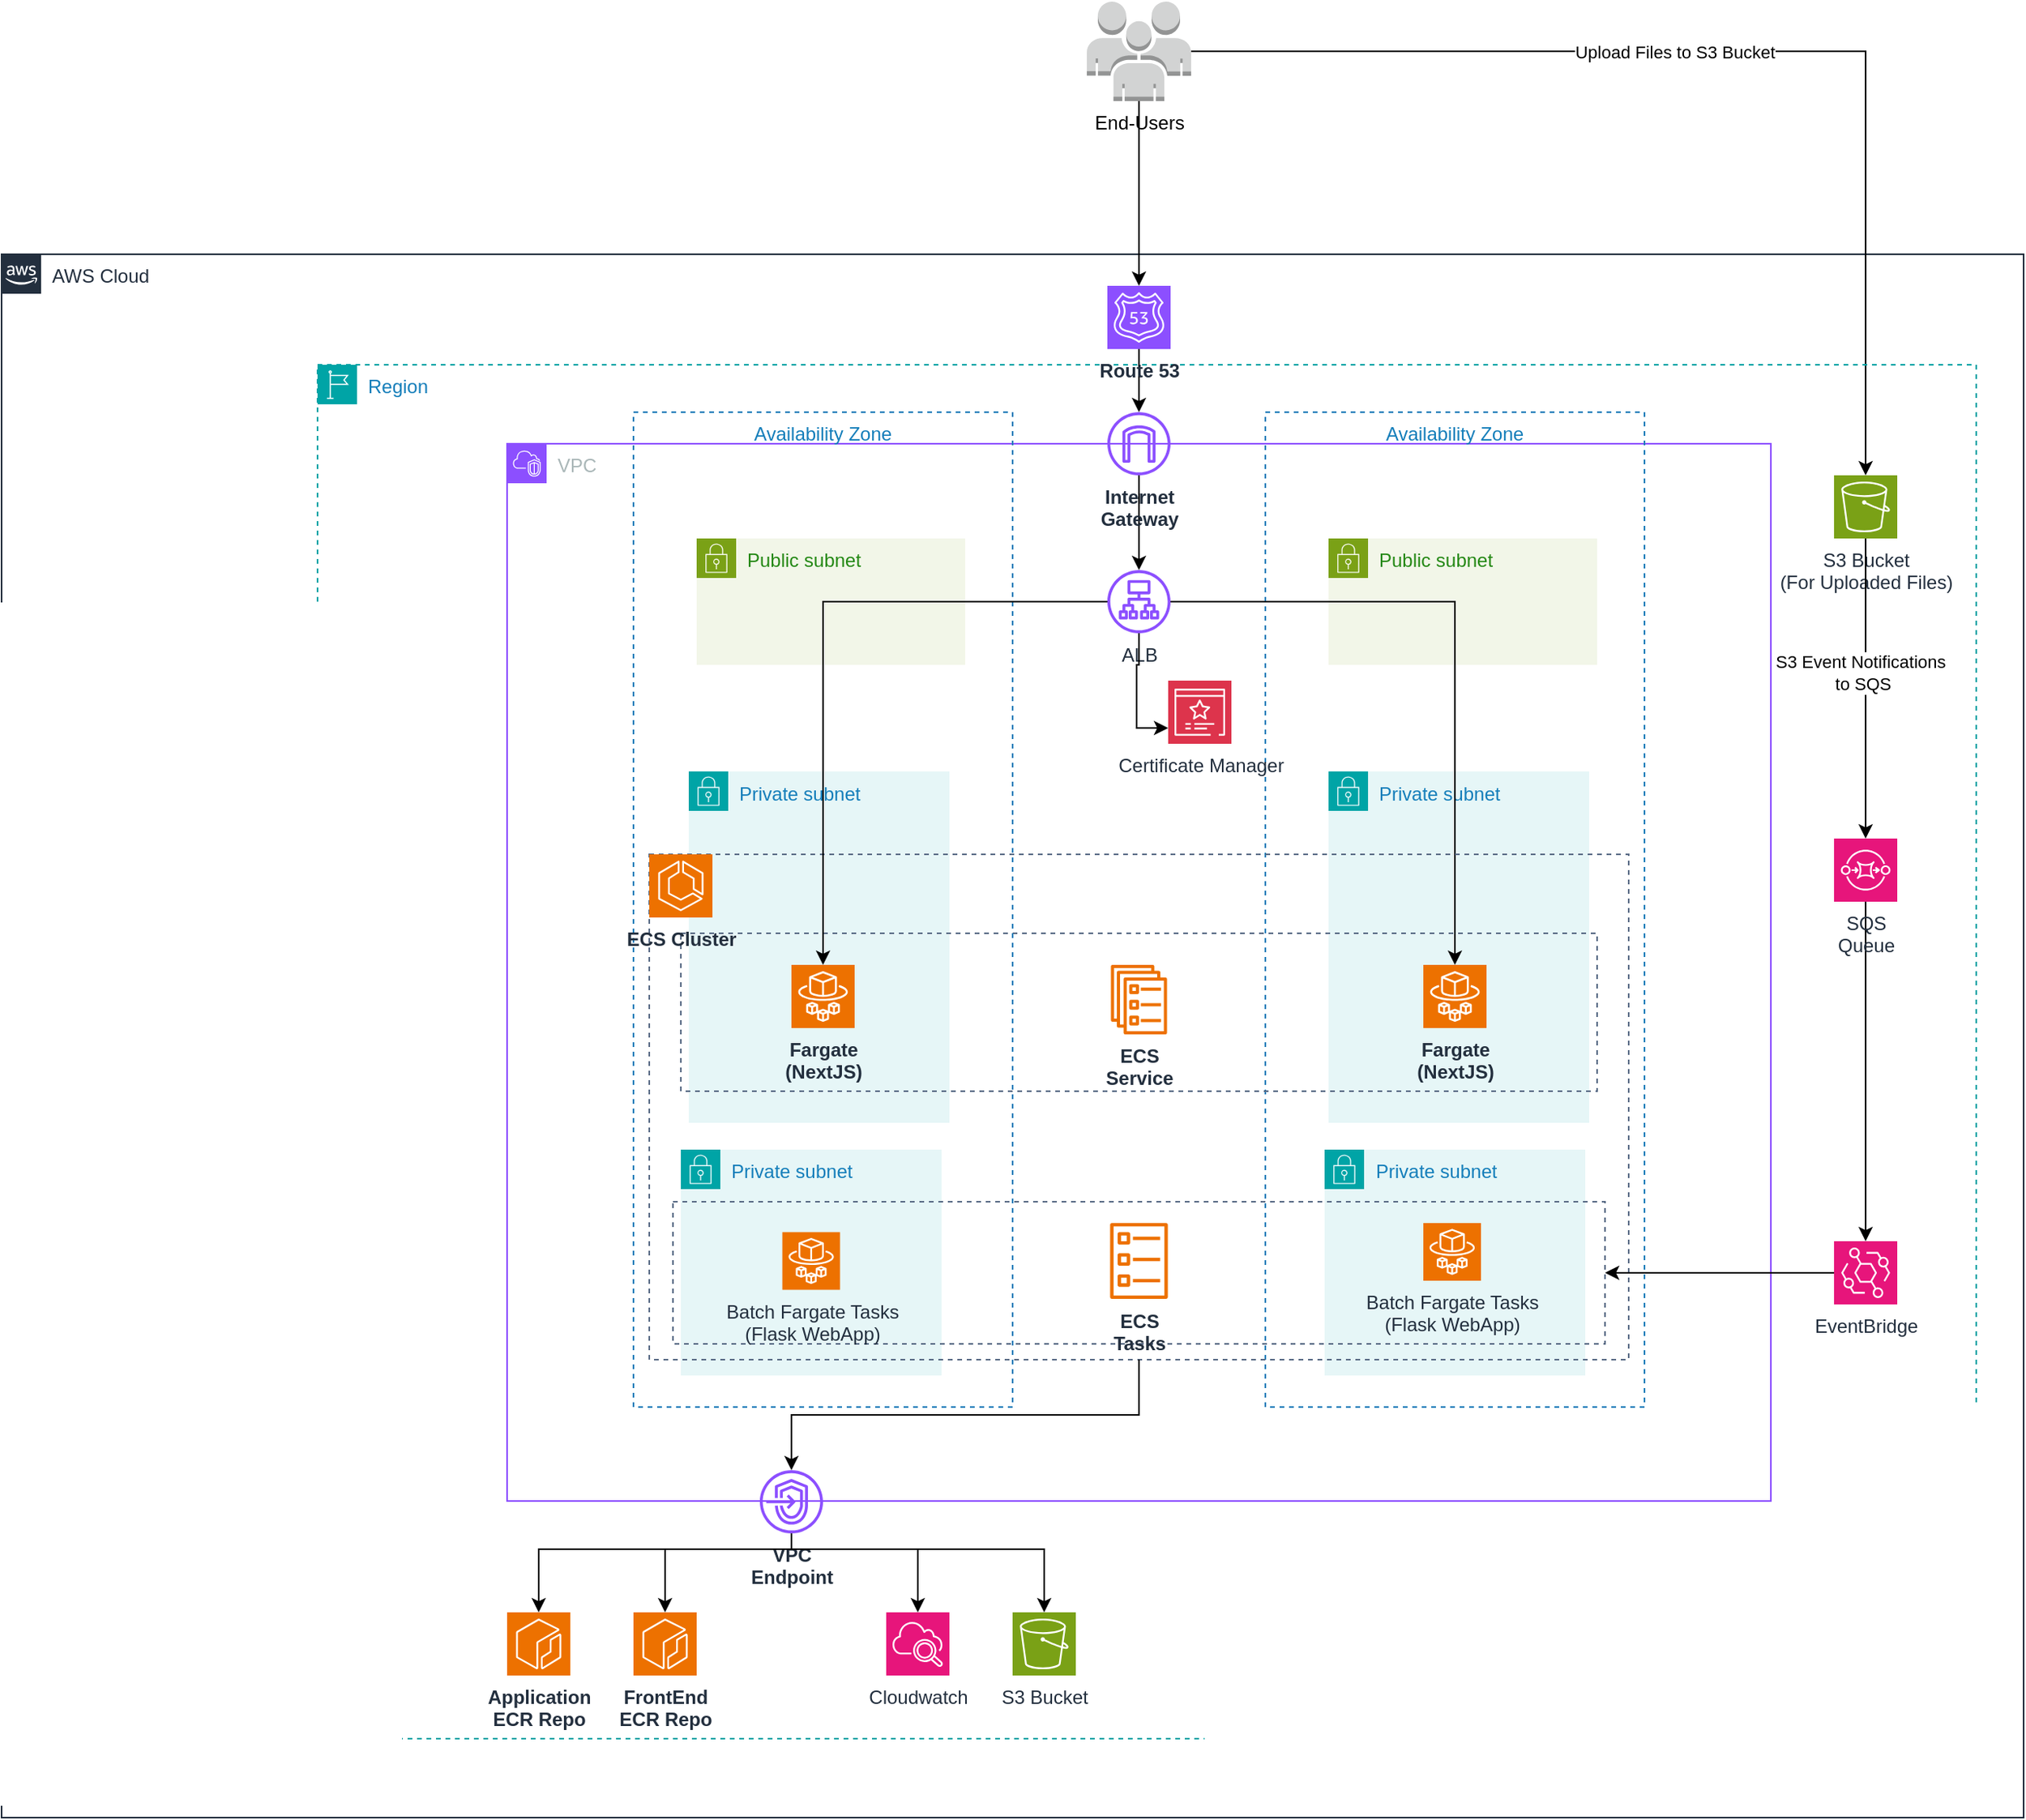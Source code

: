 <mxfile version="26.1.3">
  <diagram name="Page-1" id="fwZsYUebJorru9IJQtLp">
    <mxGraphModel dx="3758" dy="1323" grid="1" gridSize="10" guides="1" tooltips="1" connect="1" arrows="1" fold="1" page="1" pageScale="1" pageWidth="827" pageHeight="1169" math="0" shadow="0">
      <root>
        <mxCell id="0" />
        <mxCell id="1" parent="0" />
        <mxCell id="3tNRU4B8yGld-zbpUipz-1" value="AWS Cloud" style="points=[[0,0],[0.25,0],[0.5,0],[0.75,0],[1,0],[1,0.25],[1,0.5],[1,0.75],[1,1],[0.75,1],[0.5,1],[0.25,1],[0,1],[0,0.75],[0,0.5],[0,0.25]];outlineConnect=0;gradientColor=none;html=1;whiteSpace=wrap;fontSize=12;fontStyle=0;container=0;pointerEvents=0;collapsible=0;recursiveResize=0;shape=mxgraph.aws4.group;grIcon=mxgraph.aws4.group_aws_cloud_alt;strokeColor=#232F3E;fillColor=none;verticalAlign=top;align=left;spacingLeft=30;fontColor=#232F3E;dashed=0;" vertex="1" parent="1">
          <mxGeometry x="-80" y="380" width="1280" height="990" as="geometry" />
        </mxCell>
        <mxCell id="3tNRU4B8yGld-zbpUipz-32" style="edgeStyle=orthogonalEdgeStyle;rounded=0;orthogonalLoop=1;jettySize=auto;html=1;" edge="1" parent="1" source="3tNRU4B8yGld-zbpUipz-31" target="3tNRU4B8yGld-zbpUipz-30">
          <mxGeometry relative="1" as="geometry" />
        </mxCell>
        <mxCell id="3tNRU4B8yGld-zbpUipz-31" value="End-Users" style="outlineConnect=0;dashed=0;verticalLabelPosition=bottom;verticalAlign=top;align=center;html=1;shape=mxgraph.aws3.users;fillColor=#D2D3D3;gradientColor=none;" vertex="1" parent="1">
          <mxGeometry x="607" y="220" width="66" height="63" as="geometry" />
        </mxCell>
        <mxCell id="3tNRU4B8yGld-zbpUipz-42" style="edgeStyle=orthogonalEdgeStyle;rounded=0;orthogonalLoop=1;jettySize=auto;html=1;entryX=0.5;entryY=0;entryDx=0;entryDy=0;entryPerimeter=0;" edge="1" parent="1" source="3tNRU4B8yGld-zbpUipz-31" target="3tNRU4B8yGld-zbpUipz-41">
          <mxGeometry relative="1" as="geometry" />
        </mxCell>
        <mxCell id="3tNRU4B8yGld-zbpUipz-43" value="Upload Files to S3 Bucket" style="edgeLabel;html=1;align=center;verticalAlign=middle;resizable=0;points=[];" vertex="1" connectable="0" parent="3tNRU4B8yGld-zbpUipz-42">
          <mxGeometry x="-0.121" relative="1" as="geometry">
            <mxPoint as="offset" />
          </mxGeometry>
        </mxCell>
        <mxCell id="3tNRU4B8yGld-zbpUipz-3" value="Region" style="points=[[0,0],[0.25,0],[0.5,0],[0.75,0],[1,0],[1,0.25],[1,0.5],[1,0.75],[1,1],[0.75,1],[0.5,1],[0.25,1],[0,1],[0,0.75],[0,0.5],[0,0.25]];outlineConnect=0;gradientColor=none;html=1;whiteSpace=wrap;fontSize=12;fontStyle=0;container=1;pointerEvents=0;collapsible=0;recursiveResize=0;shape=mxgraph.aws4.group;grIcon=mxgraph.aws4.group_region;strokeColor=#00A4A6;fillColor=none;verticalAlign=top;align=left;spacingLeft=30;fontColor=#147EBA;dashed=1;" vertex="1" parent="1">
          <mxGeometry x="120" y="450" width="1050" height="870" as="geometry" />
        </mxCell>
        <mxCell id="3tNRU4B8yGld-zbpUipz-57" value="Private subnet" style="points=[[0,0],[0.25,0],[0.5,0],[0.75,0],[1,0],[1,0.25],[1,0.5],[1,0.75],[1,1],[0.75,1],[0.5,1],[0.25,1],[0,1],[0,0.75],[0,0.5],[0,0.25]];outlineConnect=0;gradientColor=none;html=1;whiteSpace=wrap;fontSize=12;fontStyle=0;container=1;pointerEvents=0;collapsible=0;recursiveResize=0;shape=mxgraph.aws4.group;grIcon=mxgraph.aws4.group_security_group;grStroke=0;strokeColor=#00A4A6;fillColor=#E6F6F7;verticalAlign=top;align=left;spacingLeft=30;fontColor=#147EBA;dashed=0;" vertex="1" parent="3tNRU4B8yGld-zbpUipz-3">
          <mxGeometry x="235" y="257.5" width="165" height="222.5" as="geometry" />
        </mxCell>
        <mxCell id="3tNRU4B8yGld-zbpUipz-51" value="Private subnet" style="points=[[0,0],[0.25,0],[0.5,0],[0.75,0],[1,0],[1,0.25],[1,0.5],[1,0.75],[1,1],[0.75,1],[0.5,1],[0.25,1],[0,1],[0,0.75],[0,0.5],[0,0.25]];outlineConnect=0;gradientColor=none;html=1;whiteSpace=wrap;fontSize=12;fontStyle=0;container=1;pointerEvents=0;collapsible=0;recursiveResize=0;shape=mxgraph.aws4.group;grIcon=mxgraph.aws4.group_security_group;grStroke=0;strokeColor=#00A4A6;fillColor=#E6F6F7;verticalAlign=top;align=left;spacingLeft=30;fontColor=#147EBA;dashed=0;" vertex="1" parent="3tNRU4B8yGld-zbpUipz-3">
          <mxGeometry x="235" y="257.5" width="165" height="212.5" as="geometry" />
        </mxCell>
        <mxCell id="3tNRU4B8yGld-zbpUipz-4" value="VPC" style="points=[[0,0],[0.25,0],[0.5,0],[0.75,0],[1,0],[1,0.25],[1,0.5],[1,0.75],[1,1],[0.75,1],[0.5,1],[0.25,1],[0,1],[0,0.75],[0,0.5],[0,0.25]];outlineConnect=0;gradientColor=none;html=1;whiteSpace=wrap;fontSize=12;fontStyle=0;container=1;pointerEvents=0;collapsible=0;recursiveResize=0;shape=mxgraph.aws4.group;grIcon=mxgraph.aws4.group_vpc2;strokeColor=#8C4FFF;fillColor=none;verticalAlign=top;align=left;spacingLeft=30;fontColor=#AAB7B8;dashed=0;" vertex="1" parent="3tNRU4B8yGld-zbpUipz-3">
          <mxGeometry x="120" y="50" width="800" height="669.5" as="geometry" />
        </mxCell>
        <mxCell id="3tNRU4B8yGld-zbpUipz-6" value="Availability Zone" style="fillColor=none;strokeColor=#147EBA;dashed=1;verticalAlign=top;fontStyle=0;fontColor=#147EBA;whiteSpace=wrap;html=1;" vertex="1" parent="3tNRU4B8yGld-zbpUipz-4">
          <mxGeometry x="480" y="-20" width="240" height="630" as="geometry" />
        </mxCell>
        <mxCell id="3tNRU4B8yGld-zbpUipz-15" value="Public subnet" style="points=[[0,0],[0.25,0],[0.5,0],[0.75,0],[1,0],[1,0.25],[1,0.5],[1,0.75],[1,1],[0.75,1],[0.5,1],[0.25,1],[0,1],[0,0.75],[0,0.5],[0,0.25]];outlineConnect=0;gradientColor=none;html=1;whiteSpace=wrap;fontSize=12;fontStyle=0;container=1;pointerEvents=0;collapsible=0;recursiveResize=0;shape=mxgraph.aws4.group;grIcon=mxgraph.aws4.group_security_group;grStroke=0;strokeColor=#7AA116;fillColor=#F2F6E8;verticalAlign=top;align=left;spacingLeft=30;fontColor=#248814;dashed=0;" vertex="1" parent="3tNRU4B8yGld-zbpUipz-4">
          <mxGeometry x="520" y="60" width="170" height="80" as="geometry" />
        </mxCell>
        <mxCell id="3tNRU4B8yGld-zbpUipz-59" style="edgeStyle=orthogonalEdgeStyle;rounded=0;orthogonalLoop=1;jettySize=auto;html=1;" edge="1" parent="3tNRU4B8yGld-zbpUipz-4" source="3tNRU4B8yGld-zbpUipz-12" target="3tNRU4B8yGld-zbpUipz-34">
          <mxGeometry relative="1" as="geometry" />
        </mxCell>
        <mxCell id="3tNRU4B8yGld-zbpUipz-12" value="&lt;b&gt;Internet&lt;/b&gt;&lt;div&gt;&lt;b&gt;Gateway&lt;/b&gt;&lt;/div&gt;" style="sketch=0;outlineConnect=0;fontColor=#232F3E;gradientColor=none;fillColor=#8C4FFF;strokeColor=none;dashed=0;verticalLabelPosition=bottom;verticalAlign=top;align=center;html=1;fontSize=12;fontStyle=0;aspect=fixed;pointerEvents=1;shape=mxgraph.aws4.internet_gateway;" vertex="1" parent="3tNRU4B8yGld-zbpUipz-4">
          <mxGeometry x="380" y="-20" width="40" height="40" as="geometry" />
        </mxCell>
        <mxCell id="3tNRU4B8yGld-zbpUipz-47" value="Private subnet" style="points=[[0,0],[0.25,0],[0.5,0],[0.75,0],[1,0],[1,0.25],[1,0.5],[1,0.75],[1,1],[0.75,1],[0.5,1],[0.25,1],[0,1],[0,0.75],[0,0.5],[0,0.25]];outlineConnect=0;gradientColor=none;html=1;whiteSpace=wrap;fontSize=12;fontStyle=0;container=1;pointerEvents=0;collapsible=0;recursiveResize=0;shape=mxgraph.aws4.group;grIcon=mxgraph.aws4.group_security_group;grStroke=0;strokeColor=#00A4A6;fillColor=#E6F6F7;verticalAlign=top;align=left;spacingLeft=30;fontColor=#147EBA;dashed=0;" vertex="1" parent="3tNRU4B8yGld-zbpUipz-4">
          <mxGeometry x="520" y="207.5" width="165" height="222.5" as="geometry" />
        </mxCell>
        <mxCell id="3tNRU4B8yGld-zbpUipz-53" value="" style="fillColor=none;strokeColor=#5A6C86;dashed=1;verticalAlign=top;fontStyle=0;fontColor=#5A6C86;whiteSpace=wrap;html=1;" vertex="1" parent="3tNRU4B8yGld-zbpUipz-4">
          <mxGeometry x="110" y="310" width="580" height="100" as="geometry" />
        </mxCell>
        <mxCell id="3tNRU4B8yGld-zbpUipz-48" value="&lt;b&gt;Fargate&lt;/b&gt;&lt;div&gt;&lt;b&gt;(NextJS)&lt;/b&gt;&lt;/div&gt;" style="sketch=0;points=[[0,0,0],[0.25,0,0],[0.5,0,0],[0.75,0,0],[1,0,0],[0,1,0],[0.25,1,0],[0.5,1,0],[0.75,1,0],[1,1,0],[0,0.25,0],[0,0.5,0],[0,0.75,0],[1,0.25,0],[1,0.5,0],[1,0.75,0]];outlineConnect=0;fontColor=#232F3E;fillColor=#ED7100;strokeColor=#ffffff;dashed=0;verticalLabelPosition=bottom;verticalAlign=top;align=center;html=1;fontSize=12;fontStyle=0;aspect=fixed;shape=mxgraph.aws4.resourceIcon;resIcon=mxgraph.aws4.fargate;" vertex="1" parent="3tNRU4B8yGld-zbpUipz-4">
          <mxGeometry x="580" y="330" width="40" height="40" as="geometry" />
        </mxCell>
        <mxCell id="3tNRU4B8yGld-zbpUipz-63" style="edgeStyle=orthogonalEdgeStyle;rounded=0;orthogonalLoop=1;jettySize=auto;html=1;" edge="1" parent="3tNRU4B8yGld-zbpUipz-4" source="3tNRU4B8yGld-zbpUipz-34" target="3tNRU4B8yGld-zbpUipz-48">
          <mxGeometry relative="1" as="geometry" />
        </mxCell>
        <mxCell id="3tNRU4B8yGld-zbpUipz-34" value="ALB" style="sketch=0;outlineConnect=0;fontColor=#232F3E;gradientColor=none;fillColor=#8C4FFF;strokeColor=none;dashed=0;verticalLabelPosition=bottom;verticalAlign=top;align=center;html=1;fontSize=12;fontStyle=0;aspect=fixed;pointerEvents=1;shape=mxgraph.aws4.application_load_balancer;" vertex="1" parent="3tNRU4B8yGld-zbpUipz-4">
          <mxGeometry x="380" y="80" width="40" height="40" as="geometry" />
        </mxCell>
        <mxCell id="3tNRU4B8yGld-zbpUipz-5" value="Availability Zone" style="fillColor=none;strokeColor=#147EBA;dashed=1;verticalAlign=top;fontStyle=0;fontColor=#147EBA;whiteSpace=wrap;html=1;" vertex="1" parent="3tNRU4B8yGld-zbpUipz-4">
          <mxGeometry x="80" y="-20" width="240" height="630" as="geometry" />
        </mxCell>
        <mxCell id="3tNRU4B8yGld-zbpUipz-72" value="Private subnet" style="points=[[0,0],[0.25,0],[0.5,0],[0.75,0],[1,0],[1,0.25],[1,0.5],[1,0.75],[1,1],[0.75,1],[0.5,1],[0.25,1],[0,1],[0,0.75],[0,0.5],[0,0.25]];outlineConnect=0;gradientColor=none;html=1;whiteSpace=wrap;fontSize=12;fontStyle=0;container=1;pointerEvents=0;collapsible=0;recursiveResize=0;shape=mxgraph.aws4.group;grIcon=mxgraph.aws4.group_security_group;grStroke=0;strokeColor=#00A4A6;fillColor=#E6F6F7;verticalAlign=top;align=left;spacingLeft=30;fontColor=#147EBA;dashed=0;" vertex="1" parent="3tNRU4B8yGld-zbpUipz-4">
          <mxGeometry x="110" y="447" width="165" height="143" as="geometry" />
        </mxCell>
        <mxCell id="3tNRU4B8yGld-zbpUipz-73" value="Private subnet" style="points=[[0,0],[0.25,0],[0.5,0],[0.75,0],[1,0],[1,0.25],[1,0.5],[1,0.75],[1,1],[0.75,1],[0.5,1],[0.25,1],[0,1],[0,0.75],[0,0.5],[0,0.25]];outlineConnect=0;gradientColor=none;html=1;whiteSpace=wrap;fontSize=12;fontStyle=0;container=1;pointerEvents=0;collapsible=0;recursiveResize=0;shape=mxgraph.aws4.group;grIcon=mxgraph.aws4.group_security_group;grStroke=0;strokeColor=#00A4A6;fillColor=#E6F6F7;verticalAlign=top;align=left;spacingLeft=30;fontColor=#147EBA;dashed=0;" vertex="1" parent="3tNRU4B8yGld-zbpUipz-4">
          <mxGeometry x="517.5" y="447" width="165" height="143" as="geometry" />
        </mxCell>
        <mxCell id="3tNRU4B8yGld-zbpUipz-56" value="" style="fillColor=none;strokeColor=#5A6C86;dashed=1;verticalAlign=top;fontStyle=0;fontColor=#5A6C86;whiteSpace=wrap;html=1;" vertex="1" parent="3tNRU4B8yGld-zbpUipz-4">
          <mxGeometry x="90" y="260" width="620" height="320" as="geometry" />
        </mxCell>
        <mxCell id="3tNRU4B8yGld-zbpUipz-75" value="Batch Fargate Tasks&lt;div&gt;(Flask WebApp)&lt;/div&gt;" style="sketch=0;points=[[0,0,0],[0.25,0,0],[0.5,0,0],[0.75,0,0],[1,0,0],[0,1,0],[0.25,1,0],[0.5,1,0],[0.75,1,0],[1,1,0],[0,0.25,0],[0,0.5,0],[0,0.75,0],[1,0.25,0],[1,0.5,0],[1,0.75,0]];outlineConnect=0;fontColor=#232F3E;fillColor=#ED7100;strokeColor=#ffffff;dashed=0;verticalLabelPosition=bottom;verticalAlign=top;align=center;html=1;fontSize=12;fontStyle=0;aspect=fixed;shape=mxgraph.aws4.resourceIcon;resIcon=mxgraph.aws4.fargate;" vertex="1" parent="3tNRU4B8yGld-zbpUipz-4">
          <mxGeometry x="580" y="493.5" width="36.5" height="36.5" as="geometry" />
        </mxCell>
        <mxCell id="3tNRU4B8yGld-zbpUipz-76" value="" style="fillColor=none;strokeColor=#5A6C86;dashed=1;verticalAlign=top;fontStyle=0;fontColor=#5A6C86;whiteSpace=wrap;html=1;" vertex="1" parent="3tNRU4B8yGld-zbpUipz-4">
          <mxGeometry x="105" y="480" width="590" height="90" as="geometry" />
        </mxCell>
        <mxCell id="3tNRU4B8yGld-zbpUipz-77" value="&lt;b&gt;ECS&lt;/b&gt;&lt;div&gt;&lt;b&gt;Tasks&lt;/b&gt;&lt;/div&gt;" style="sketch=0;outlineConnect=0;fontColor=#232F3E;gradientColor=none;fillColor=#ED7100;strokeColor=none;dashed=0;verticalLabelPosition=bottom;verticalAlign=top;align=center;html=1;fontSize=12;fontStyle=0;aspect=fixed;pointerEvents=1;shape=mxgraph.aws4.ecs_task;" vertex="1" parent="3tNRU4B8yGld-zbpUipz-4">
          <mxGeometry x="381.5" y="493.5" width="37" height="48" as="geometry" />
        </mxCell>
        <mxCell id="3tNRU4B8yGld-zbpUipz-78" value="Batch Fargate Tasks&lt;div&gt;(Flask WebApp)&lt;/div&gt;" style="sketch=0;points=[[0,0,0],[0.25,0,0],[0.5,0,0],[0.75,0,0],[1,0,0],[0,1,0],[0.25,1,0],[0.5,1,0],[0.75,1,0],[1,1,0],[0,0.25,0],[0,0.5,0],[0,0.75,0],[1,0.25,0],[1,0.5,0],[1,0.75,0]];outlineConnect=0;fontColor=#232F3E;fillColor=#ED7100;strokeColor=#ffffff;dashed=0;verticalLabelPosition=bottom;verticalAlign=top;align=center;html=1;fontSize=12;fontStyle=0;aspect=fixed;shape=mxgraph.aws4.resourceIcon;resIcon=mxgraph.aws4.fargate;" vertex="1" parent="3tNRU4B8yGld-zbpUipz-4">
          <mxGeometry x="174.25" y="499.25" width="36.5" height="36.5" as="geometry" />
        </mxCell>
        <mxCell id="3tNRU4B8yGld-zbpUipz-35" value="Certificate Manager&lt;div&gt;&lt;br&gt;&lt;/div&gt;" style="sketch=0;points=[[0,0,0],[0.25,0,0],[0.5,0,0],[0.75,0,0],[1,0,0],[0,1,0],[0.25,1,0],[0.5,1,0],[0.75,1,0],[1,1,0],[0,0.25,0],[0,0.5,0],[0,0.75,0],[1,0.25,0],[1,0.5,0],[1,0.75,0]];outlineConnect=0;fontColor=#232F3E;fillColor=#DD344C;strokeColor=#ffffff;dashed=0;verticalLabelPosition=bottom;verticalAlign=top;align=center;html=1;fontSize=12;fontStyle=0;aspect=fixed;shape=mxgraph.aws4.resourceIcon;resIcon=mxgraph.aws4.certificate_manager_3;" vertex="1" parent="3tNRU4B8yGld-zbpUipz-4">
          <mxGeometry x="418.5" y="150" width="40" height="40" as="geometry" />
        </mxCell>
        <mxCell id="3tNRU4B8yGld-zbpUipz-84" style="edgeStyle=orthogonalEdgeStyle;rounded=0;orthogonalLoop=1;jettySize=auto;html=1;entryX=0;entryY=0.75;entryDx=0;entryDy=0;entryPerimeter=0;" edge="1" parent="3tNRU4B8yGld-zbpUipz-4" source="3tNRU4B8yGld-zbpUipz-34" target="3tNRU4B8yGld-zbpUipz-35">
          <mxGeometry relative="1" as="geometry" />
        </mxCell>
        <mxCell id="3tNRU4B8yGld-zbpUipz-17" value="&lt;b&gt;Application&lt;/b&gt;&lt;div&gt;&lt;b&gt;ECR Repo&lt;/b&gt;&lt;/div&gt;" style="sketch=0;points=[[0,0,0],[0.25,0,0],[0.5,0,0],[0.75,0,0],[1,0,0],[0,1,0],[0.25,1,0],[0.5,1,0],[0.75,1,0],[1,1,0],[0,0.25,0],[0,0.5,0],[0,0.75,0],[1,0.25,0],[1,0.5,0],[1,0.75,0]];outlineConnect=0;fontColor=#232F3E;fillColor=#ED7100;strokeColor=#ffffff;dashed=0;verticalLabelPosition=bottom;verticalAlign=top;align=center;html=1;fontSize=12;fontStyle=0;aspect=fixed;shape=mxgraph.aws4.resourceIcon;resIcon=mxgraph.aws4.ecr;" vertex="1" parent="3tNRU4B8yGld-zbpUipz-3">
          <mxGeometry x="120" y="790" width="40" height="40" as="geometry" />
        </mxCell>
        <mxCell id="3tNRU4B8yGld-zbpUipz-26" value="&lt;b&gt;FrontEnd&lt;/b&gt;&lt;div&gt;&lt;b&gt;ECR Repo&lt;/b&gt;&lt;/div&gt;" style="sketch=0;points=[[0,0,0],[0.25,0,0],[0.5,0,0],[0.75,0,0],[1,0,0],[0,1,0],[0.25,1,0],[0.5,1,0],[0.75,1,0],[1,1,0],[0,0.25,0],[0,0.5,0],[0,0.75,0],[1,0.25,0],[1,0.5,0],[1,0.75,0]];outlineConnect=0;fontColor=#232F3E;fillColor=#ED7100;strokeColor=#ffffff;dashed=0;verticalLabelPosition=bottom;verticalAlign=top;align=center;html=1;fontSize=12;fontStyle=0;aspect=fixed;shape=mxgraph.aws4.resourceIcon;resIcon=mxgraph.aws4.ecr;" vertex="1" parent="3tNRU4B8yGld-zbpUipz-3">
          <mxGeometry x="200" y="790" width="40" height="40" as="geometry" />
        </mxCell>
        <mxCell id="3tNRU4B8yGld-zbpUipz-16" value="&lt;b&gt;VPC&lt;/b&gt;&lt;div&gt;&lt;b&gt;Endpoint&lt;/b&gt;&lt;/div&gt;" style="sketch=0;outlineConnect=0;fontColor=#232F3E;gradientColor=none;fillColor=#8C4FFF;strokeColor=none;dashed=0;verticalLabelPosition=bottom;verticalAlign=top;align=center;html=1;fontSize=12;fontStyle=0;aspect=fixed;pointerEvents=1;shape=mxgraph.aws4.endpoints;" vertex="1" parent="3tNRU4B8yGld-zbpUipz-3">
          <mxGeometry x="280" y="700" width="40" height="40" as="geometry" />
        </mxCell>
        <mxCell id="3tNRU4B8yGld-zbpUipz-37" value="Public subnet" style="points=[[0,0],[0.25,0],[0.5,0],[0.75,0],[1,0],[1,0.25],[1,0.5],[1,0.75],[1,1],[0.75,1],[0.5,1],[0.25,1],[0,1],[0,0.75],[0,0.5],[0,0.25]];outlineConnect=0;gradientColor=none;html=1;whiteSpace=wrap;fontSize=12;fontStyle=0;container=1;pointerEvents=0;collapsible=0;recursiveResize=0;shape=mxgraph.aws4.group;grIcon=mxgraph.aws4.group_security_group;grStroke=0;strokeColor=#7AA116;fillColor=#F2F6E8;verticalAlign=top;align=left;spacingLeft=30;fontColor=#248814;dashed=0;" vertex="1" parent="3tNRU4B8yGld-zbpUipz-3">
          <mxGeometry x="240" y="110" width="170" height="80" as="geometry" />
        </mxCell>
        <mxCell id="3tNRU4B8yGld-zbpUipz-41" value="S3 Bucket&lt;div&gt;(For Uploaded Files&lt;span style=&quot;background-color: transparent; color: light-dark(rgb(35, 47, 62), rgb(189, 199, 212));&quot;&gt;)&lt;/span&gt;&lt;/div&gt;" style="sketch=0;points=[[0,0,0],[0.25,0,0],[0.5,0,0],[0.75,0,0],[1,0,0],[0,1,0],[0.25,1,0],[0.5,1,0],[0.75,1,0],[1,1,0],[0,0.25,0],[0,0.5,0],[0,0.75,0],[1,0.25,0],[1,0.5,0],[1,0.75,0]];outlineConnect=0;fontColor=#232F3E;fillColor=#7AA116;strokeColor=#ffffff;dashed=0;verticalLabelPosition=bottom;verticalAlign=top;align=center;html=1;fontSize=12;fontStyle=0;aspect=fixed;shape=mxgraph.aws4.resourceIcon;resIcon=mxgraph.aws4.s3;" vertex="1" parent="3tNRU4B8yGld-zbpUipz-3">
          <mxGeometry x="960" y="70" width="40" height="40" as="geometry" />
        </mxCell>
        <mxCell id="3tNRU4B8yGld-zbpUipz-19" value="&lt;b&gt;ECS&lt;/b&gt;&lt;div&gt;&lt;b&gt;Service&lt;/b&gt;&lt;/div&gt;" style="sketch=0;outlineConnect=0;fontColor=#232F3E;gradientColor=none;fillColor=#ED7100;strokeColor=none;dashed=0;verticalLabelPosition=bottom;verticalAlign=top;align=center;html=1;fontSize=12;fontStyle=0;aspect=fixed;pointerEvents=1;shape=mxgraph.aws4.ecs_service;" vertex="1" parent="3tNRU4B8yGld-zbpUipz-3">
          <mxGeometry x="502.12" y="380" width="35.75" height="44" as="geometry" />
        </mxCell>
        <mxCell id="3tNRU4B8yGld-zbpUipz-23" value="&lt;b&gt;Fargate&lt;/b&gt;&lt;div&gt;&lt;b&gt;(NextJS)&lt;/b&gt;&lt;/div&gt;" style="sketch=0;points=[[0,0,0],[0.25,0,0],[0.5,0,0],[0.75,0,0],[1,0,0],[0,1,0],[0.25,1,0],[0.5,1,0],[0.75,1,0],[1,1,0],[0,0.25,0],[0,0.5,0],[0,0.75,0],[1,0.25,0],[1,0.5,0],[1,0.75,0]];outlineConnect=0;fontColor=#232F3E;fillColor=#ED7100;strokeColor=#ffffff;dashed=0;verticalLabelPosition=bottom;verticalAlign=top;align=center;html=1;fontSize=12;fontStyle=0;aspect=fixed;shape=mxgraph.aws4.resourceIcon;resIcon=mxgraph.aws4.fargate;" vertex="1" parent="3tNRU4B8yGld-zbpUipz-3">
          <mxGeometry x="300" y="380" width="40" height="40" as="geometry" />
        </mxCell>
        <mxCell id="3tNRU4B8yGld-zbpUipz-55" value="&lt;b&gt;ECS Cluster&lt;/b&gt;" style="sketch=0;points=[[0,0,0],[0.25,0,0],[0.5,0,0],[0.75,0,0],[1,0,0],[0,1,0],[0.25,1,0],[0.5,1,0],[0.75,1,0],[1,1,0],[0,0.25,0],[0,0.5,0],[0,0.75,0],[1,0.25,0],[1,0.5,0],[1,0.75,0]];outlineConnect=0;fontColor=#232F3E;fillColor=#ED7100;strokeColor=#ffffff;dashed=0;verticalLabelPosition=bottom;verticalAlign=top;align=center;html=1;fontSize=12;fontStyle=0;aspect=fixed;shape=mxgraph.aws4.resourceIcon;resIcon=mxgraph.aws4.ecs;" vertex="1" parent="3tNRU4B8yGld-zbpUipz-3">
          <mxGeometry x="210" y="310" width="40" height="40" as="geometry" />
        </mxCell>
        <mxCell id="3tNRU4B8yGld-zbpUipz-62" style="edgeStyle=orthogonalEdgeStyle;rounded=0;orthogonalLoop=1;jettySize=auto;html=1;" edge="1" parent="3tNRU4B8yGld-zbpUipz-3" source="3tNRU4B8yGld-zbpUipz-34" target="3tNRU4B8yGld-zbpUipz-23">
          <mxGeometry relative="1" as="geometry" />
        </mxCell>
        <mxCell id="3tNRU4B8yGld-zbpUipz-69" style="edgeStyle=orthogonalEdgeStyle;rounded=0;orthogonalLoop=1;jettySize=auto;html=1;" edge="1" parent="3tNRU4B8yGld-zbpUipz-3" source="3tNRU4B8yGld-zbpUipz-66" target="3tNRU4B8yGld-zbpUipz-68">
          <mxGeometry relative="1" as="geometry" />
        </mxCell>
        <mxCell id="3tNRU4B8yGld-zbpUipz-66" value="SQS&lt;div&gt;Queue&lt;/div&gt;" style="sketch=0;points=[[0,0,0],[0.25,0,0],[0.5,0,0],[0.75,0,0],[1,0,0],[0,1,0],[0.25,1,0],[0.5,1,0],[0.75,1,0],[1,1,0],[0,0.25,0],[0,0.5,0],[0,0.75,0],[1,0.25,0],[1,0.5,0],[1,0.75,0]];outlineConnect=0;fontColor=#232F3E;fillColor=#E7157B;strokeColor=#ffffff;dashed=0;verticalLabelPosition=bottom;verticalAlign=top;align=center;html=1;fontSize=12;fontStyle=0;aspect=fixed;shape=mxgraph.aws4.resourceIcon;resIcon=mxgraph.aws4.sqs;" vertex="1" parent="3tNRU4B8yGld-zbpUipz-3">
          <mxGeometry x="960" y="300" width="40" height="40" as="geometry" />
        </mxCell>
        <mxCell id="3tNRU4B8yGld-zbpUipz-67" style="edgeStyle=orthogonalEdgeStyle;rounded=0;orthogonalLoop=1;jettySize=auto;html=1;entryX=0.5;entryY=0;entryDx=0;entryDy=0;entryPerimeter=0;" edge="1" parent="3tNRU4B8yGld-zbpUipz-3" source="3tNRU4B8yGld-zbpUipz-41" target="3tNRU4B8yGld-zbpUipz-66">
          <mxGeometry relative="1" as="geometry" />
        </mxCell>
        <mxCell id="3tNRU4B8yGld-zbpUipz-81" value="S3 Event Notifications&amp;nbsp;&lt;div&gt;to SQS&lt;/div&gt;" style="edgeLabel;html=1;align=center;verticalAlign=middle;resizable=0;points=[];" vertex="1" connectable="0" parent="3tNRU4B8yGld-zbpUipz-67">
          <mxGeometry x="-0.101" y="-2" relative="1" as="geometry">
            <mxPoint y="-1" as="offset" />
          </mxGeometry>
        </mxCell>
        <mxCell id="3tNRU4B8yGld-zbpUipz-80" style="edgeStyle=orthogonalEdgeStyle;rounded=0;orthogonalLoop=1;jettySize=auto;html=1;entryX=1;entryY=0.5;entryDx=0;entryDy=0;" edge="1" parent="3tNRU4B8yGld-zbpUipz-3" source="3tNRU4B8yGld-zbpUipz-68" target="3tNRU4B8yGld-zbpUipz-76">
          <mxGeometry relative="1" as="geometry" />
        </mxCell>
        <mxCell id="3tNRU4B8yGld-zbpUipz-68" value="EventBridge" style="sketch=0;points=[[0,0,0],[0.25,0,0],[0.5,0,0],[0.75,0,0],[1,0,0],[0,1,0],[0.25,1,0],[0.5,1,0],[0.75,1,0],[1,1,0],[0,0.25,0],[0,0.5,0],[0,0.75,0],[1,0.25,0],[1,0.5,0],[1,0.75,0]];outlineConnect=0;fontColor=#232F3E;fillColor=#E7157B;strokeColor=#ffffff;dashed=0;verticalLabelPosition=bottom;verticalAlign=top;align=center;html=1;fontSize=12;fontStyle=0;aspect=fixed;shape=mxgraph.aws4.resourceIcon;resIcon=mxgraph.aws4.eventbridge;" vertex="1" parent="3tNRU4B8yGld-zbpUipz-3">
          <mxGeometry x="960" y="555" width="40" height="40" as="geometry" />
        </mxCell>
        <mxCell id="3tNRU4B8yGld-zbpUipz-85" value="Cloudwatch" style="sketch=0;points=[[0,0,0],[0.25,0,0],[0.5,0,0],[0.75,0,0],[1,0,0],[0,1,0],[0.25,1,0],[0.5,1,0],[0.75,1,0],[1,1,0],[0,0.25,0],[0,0.5,0],[0,0.75,0],[1,0.25,0],[1,0.5,0],[1,0.75,0]];points=[[0,0,0],[0.25,0,0],[0.5,0,0],[0.75,0,0],[1,0,0],[0,1,0],[0.25,1,0],[0.5,1,0],[0.75,1,0],[1,1,0],[0,0.25,0],[0,0.5,0],[0,0.75,0],[1,0.25,0],[1,0.5,0],[1,0.75,0]];outlineConnect=0;fontColor=#232F3E;fillColor=#E7157B;strokeColor=#ffffff;dashed=0;verticalLabelPosition=bottom;verticalAlign=top;align=center;html=1;fontSize=12;fontStyle=0;aspect=fixed;shape=mxgraph.aws4.resourceIcon;resIcon=mxgraph.aws4.cloudwatch_2;" vertex="1" parent="3tNRU4B8yGld-zbpUipz-3">
          <mxGeometry x="360" y="790" width="40" height="40" as="geometry" />
        </mxCell>
        <mxCell id="3tNRU4B8yGld-zbpUipz-86" style="edgeStyle=orthogonalEdgeStyle;rounded=0;orthogonalLoop=1;jettySize=auto;html=1;exitX=0.5;exitY=1;exitDx=0;exitDy=0;" edge="1" parent="3tNRU4B8yGld-zbpUipz-3" source="3tNRU4B8yGld-zbpUipz-56" target="3tNRU4B8yGld-zbpUipz-16">
          <mxGeometry relative="1" as="geometry" />
        </mxCell>
        <mxCell id="3tNRU4B8yGld-zbpUipz-87" value="S3 Bucket" style="sketch=0;points=[[0,0,0],[0.25,0,0],[0.5,0,0],[0.75,0,0],[1,0,0],[0,1,0],[0.25,1,0],[0.5,1,0],[0.75,1,0],[1,1,0],[0,0.25,0],[0,0.5,0],[0,0.75,0],[1,0.25,0],[1,0.5,0],[1,0.75,0]];outlineConnect=0;fontColor=#232F3E;fillColor=#7AA116;strokeColor=#ffffff;dashed=0;verticalLabelPosition=bottom;verticalAlign=top;align=center;html=1;fontSize=12;fontStyle=0;aspect=fixed;shape=mxgraph.aws4.resourceIcon;resIcon=mxgraph.aws4.s3;" vertex="1" parent="3tNRU4B8yGld-zbpUipz-3">
          <mxGeometry x="440" y="790" width="40" height="40" as="geometry" />
        </mxCell>
        <mxCell id="3tNRU4B8yGld-zbpUipz-88" style="edgeStyle=orthogonalEdgeStyle;rounded=0;orthogonalLoop=1;jettySize=auto;html=1;entryX=0.5;entryY=0;entryDx=0;entryDy=0;entryPerimeter=0;" edge="1" parent="3tNRU4B8yGld-zbpUipz-3" source="3tNRU4B8yGld-zbpUipz-16" target="3tNRU4B8yGld-zbpUipz-17">
          <mxGeometry relative="1" as="geometry">
            <Array as="points">
              <mxPoint x="300" y="750" />
              <mxPoint x="140" y="750" />
            </Array>
          </mxGeometry>
        </mxCell>
        <mxCell id="3tNRU4B8yGld-zbpUipz-89" style="edgeStyle=orthogonalEdgeStyle;rounded=0;orthogonalLoop=1;jettySize=auto;html=1;entryX=0.5;entryY=0;entryDx=0;entryDy=0;entryPerimeter=0;" edge="1" parent="3tNRU4B8yGld-zbpUipz-3" source="3tNRU4B8yGld-zbpUipz-16" target="3tNRU4B8yGld-zbpUipz-26">
          <mxGeometry relative="1" as="geometry">
            <Array as="points">
              <mxPoint x="300" y="750" />
              <mxPoint x="220" y="750" />
            </Array>
          </mxGeometry>
        </mxCell>
        <mxCell id="3tNRU4B8yGld-zbpUipz-90" style="edgeStyle=orthogonalEdgeStyle;rounded=0;orthogonalLoop=1;jettySize=auto;html=1;entryX=0.5;entryY=0;entryDx=0;entryDy=0;entryPerimeter=0;" edge="1" parent="3tNRU4B8yGld-zbpUipz-3" source="3tNRU4B8yGld-zbpUipz-16" target="3tNRU4B8yGld-zbpUipz-85">
          <mxGeometry relative="1" as="geometry">
            <Array as="points">
              <mxPoint x="300" y="750" />
              <mxPoint x="380" y="750" />
            </Array>
          </mxGeometry>
        </mxCell>
        <mxCell id="3tNRU4B8yGld-zbpUipz-92" style="edgeStyle=orthogonalEdgeStyle;rounded=0;orthogonalLoop=1;jettySize=auto;html=1;entryX=0.5;entryY=0;entryDx=0;entryDy=0;entryPerimeter=0;" edge="1" parent="3tNRU4B8yGld-zbpUipz-3" source="3tNRU4B8yGld-zbpUipz-16" target="3tNRU4B8yGld-zbpUipz-87">
          <mxGeometry relative="1" as="geometry">
            <Array as="points">
              <mxPoint x="300" y="750" />
              <mxPoint x="460" y="750" />
            </Array>
          </mxGeometry>
        </mxCell>
        <mxCell id="3tNRU4B8yGld-zbpUipz-33" style="edgeStyle=orthogonalEdgeStyle;rounded=0;orthogonalLoop=1;jettySize=auto;html=1;exitX=0.5;exitY=1;exitDx=0;exitDy=0;exitPerimeter=0;" edge="1" parent="1" source="3tNRU4B8yGld-zbpUipz-30" target="3tNRU4B8yGld-zbpUipz-12">
          <mxGeometry relative="1" as="geometry" />
        </mxCell>
        <mxCell id="3tNRU4B8yGld-zbpUipz-30" value="&lt;b&gt;Route 53&lt;/b&gt;" style="sketch=0;points=[[0,0,0],[0.25,0,0],[0.5,0,0],[0.75,0,0],[1,0,0],[0,1,0],[0.25,1,0],[0.5,1,0],[0.75,1,0],[1,1,0],[0,0.25,0],[0,0.5,0],[0,0.75,0],[1,0.25,0],[1,0.5,0],[1,0.75,0]];outlineConnect=0;fontColor=#232F3E;fillColor=#8C4FFF;strokeColor=#ffffff;dashed=0;verticalLabelPosition=bottom;verticalAlign=top;align=center;html=1;fontSize=12;fontStyle=0;aspect=fixed;shape=mxgraph.aws4.resourceIcon;resIcon=mxgraph.aws4.route_53;" vertex="1" parent="1">
          <mxGeometry x="620" y="400" width="40" height="40" as="geometry" />
        </mxCell>
      </root>
    </mxGraphModel>
  </diagram>
</mxfile>
